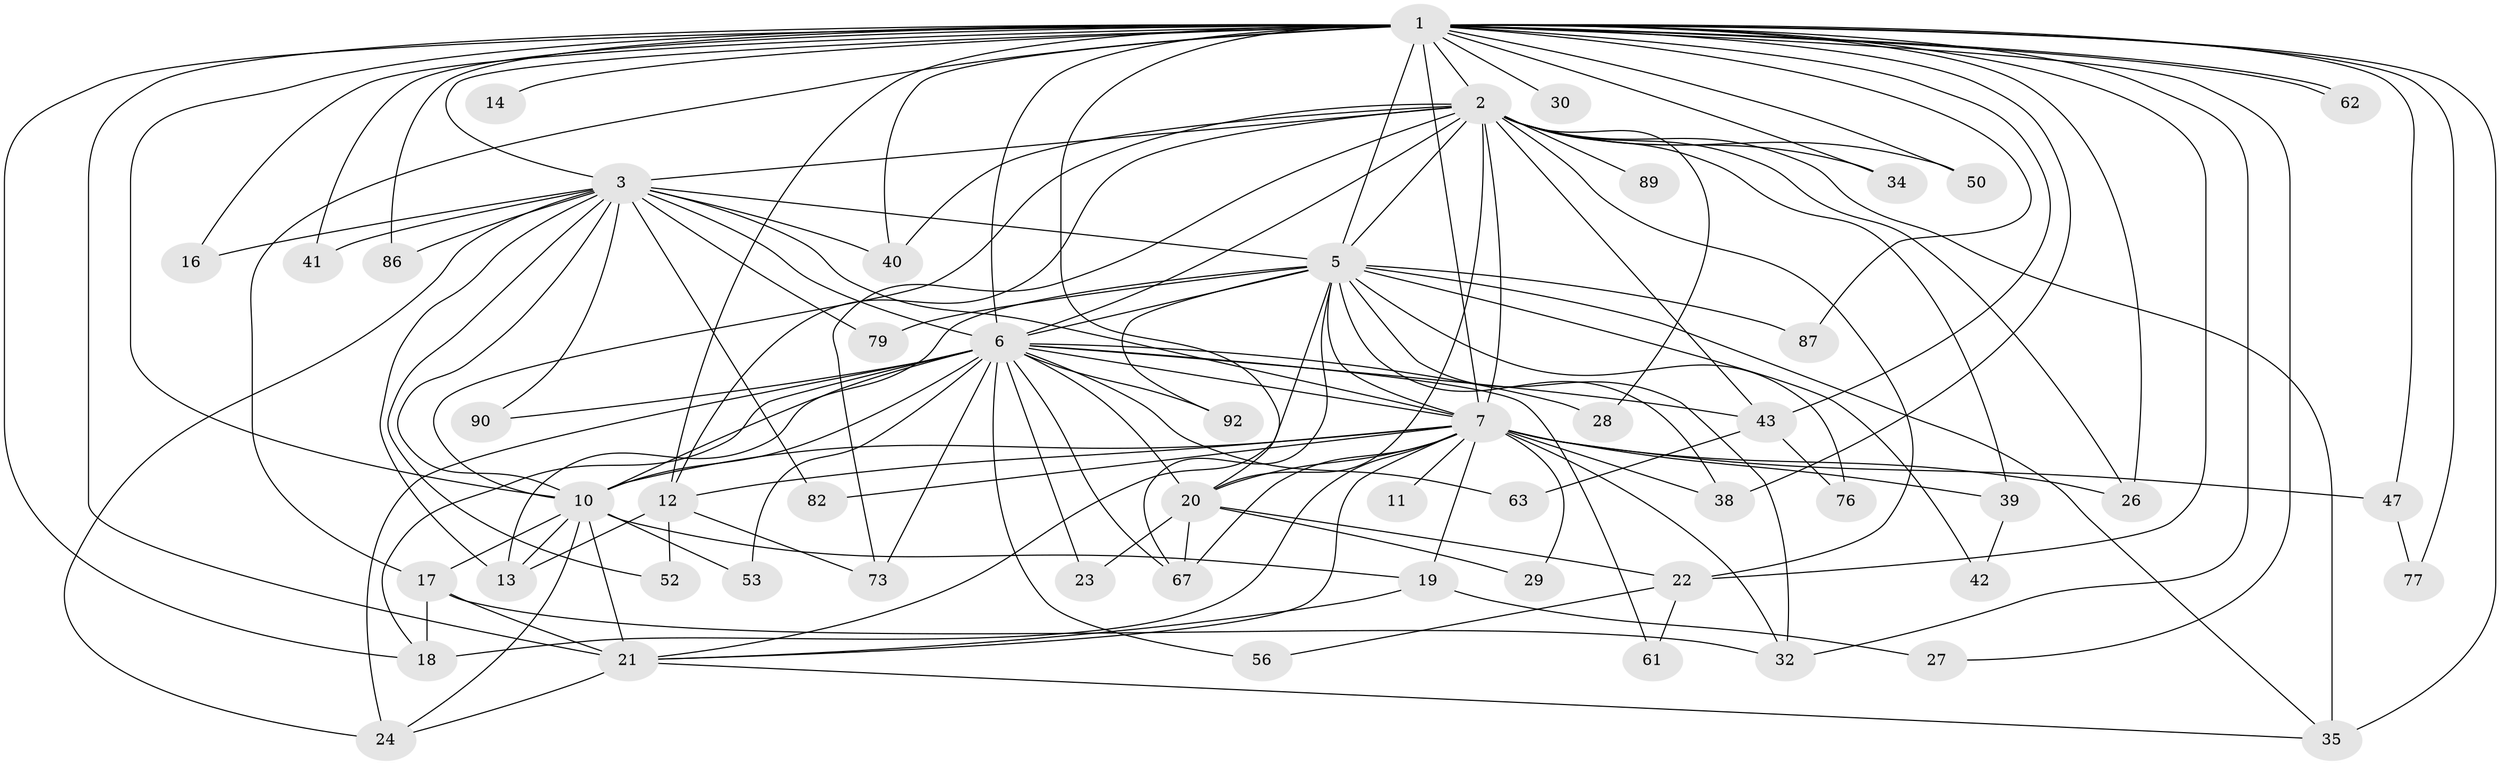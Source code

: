 // original degree distribution, {26: 0.018691588785046728, 17: 0.018691588785046728, 19: 0.018691588785046728, 20: 0.028037383177570093, 23: 0.009345794392523364, 2: 0.5514018691588785, 6: 0.037383177570093455, 4: 0.14018691588785046, 3: 0.14018691588785046, 5: 0.018691588785046728, 7: 0.018691588785046728}
// Generated by graph-tools (version 1.1) at 2025/14/03/09/25 04:14:15]
// undirected, 53 vertices, 134 edges
graph export_dot {
graph [start="1"]
  node [color=gray90,style=filled];
  1 [super="+25+8+54"];
  2 [super="+80+33+75+4"];
  3;
  5;
  6 [super="+58+51"];
  7 [super="+9+102"];
  10 [super="+44+65"];
  11;
  12 [super="+94+70"];
  13 [super="+15"];
  14;
  16 [super="+78"];
  17 [super="+69"];
  18 [super="+36+66"];
  19;
  20 [super="+68+74"];
  21 [super="+49"];
  22;
  23;
  24;
  26;
  27;
  28;
  29;
  30;
  32 [super="+57"];
  34;
  35 [super="+59+55"];
  38;
  39;
  40;
  41;
  42;
  43 [super="+48"];
  47 [super="+105"];
  50;
  52;
  53;
  56;
  61;
  62;
  63;
  67 [super="+83"];
  73 [super="+93"];
  76;
  77;
  79;
  82;
  86;
  87;
  89;
  90;
  92;
  1 -- 2 [weight=6];
  1 -- 3 [weight=2];
  1 -- 5 [weight=2];
  1 -- 6 [weight=3];
  1 -- 7 [weight=5];
  1 -- 10 [weight=2];
  1 -- 12 [weight=2];
  1 -- 16 [weight=2];
  1 -- 27;
  1 -- 30 [weight=2];
  1 -- 32 [weight=2];
  1 -- 34;
  1 -- 40;
  1 -- 62;
  1 -- 62;
  1 -- 86;
  1 -- 87;
  1 -- 26;
  1 -- 17 [weight=2];
  1 -- 47;
  1 -- 14;
  1 -- 18;
  1 -- 20;
  1 -- 22;
  1 -- 35;
  1 -- 38;
  1 -- 41;
  1 -- 43;
  1 -- 50;
  1 -- 77;
  1 -- 21 [weight=2];
  2 -- 3 [weight=2];
  2 -- 5 [weight=2];
  2 -- 6 [weight=5];
  2 -- 7 [weight=6];
  2 -- 10 [weight=4];
  2 -- 28;
  2 -- 34;
  2 -- 35 [weight=2];
  2 -- 20;
  2 -- 40;
  2 -- 26;
  2 -- 39;
  2 -- 73;
  2 -- 43;
  2 -- 50;
  2 -- 22;
  2 -- 89;
  2 -- 12;
  3 -- 5;
  3 -- 6;
  3 -- 7 [weight=2];
  3 -- 10;
  3 -- 13;
  3 -- 16;
  3 -- 24;
  3 -- 40;
  3 -- 41;
  3 -- 52;
  3 -- 79;
  3 -- 82;
  3 -- 86;
  3 -- 90;
  5 -- 6;
  5 -- 7 [weight=2];
  5 -- 10;
  5 -- 21;
  5 -- 32 [weight=2];
  5 -- 38;
  5 -- 42;
  5 -- 67;
  5 -- 76;
  5 -- 79;
  5 -- 87;
  5 -- 92;
  5 -- 35;
  6 -- 7 [weight=3];
  6 -- 10 [weight=3];
  6 -- 13;
  6 -- 23;
  6 -- 24;
  6 -- 28;
  6 -- 53;
  6 -- 56;
  6 -- 63;
  6 -- 73;
  6 -- 90;
  6 -- 92;
  6 -- 43;
  6 -- 61;
  6 -- 18;
  6 -- 67;
  6 -- 20;
  7 -- 10 [weight=2];
  7 -- 12;
  7 -- 19;
  7 -- 39;
  7 -- 47 [weight=2];
  7 -- 67;
  7 -- 82;
  7 -- 18 [weight=2];
  7 -- 11;
  7 -- 20;
  7 -- 21;
  7 -- 26;
  7 -- 29;
  7 -- 32;
  7 -- 38;
  10 -- 17;
  10 -- 19;
  10 -- 21;
  10 -- 53;
  10 -- 24;
  10 -- 13;
  12 -- 52;
  12 -- 73;
  12 -- 13;
  17 -- 18;
  17 -- 21;
  17 -- 32;
  19 -- 27;
  19 -- 21;
  20 -- 23;
  20 -- 29;
  20 -- 22;
  20 -- 67;
  21 -- 35;
  21 -- 24;
  22 -- 56;
  22 -- 61;
  39 -- 42;
  43 -- 76;
  43 -- 63;
  47 -- 77;
}
